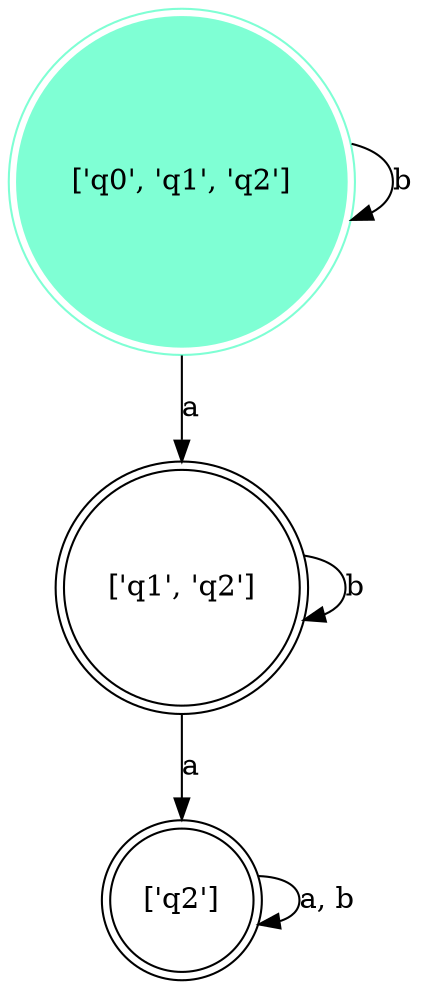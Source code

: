 // FSM
digraph {
	node [shape=doublecircle]
	"['q1', 'q2']"
	"['q2']"
	node [color=aquamarine shape=doublecircle style=filled]
	"['q0', 'q1', 'q2']"
	node [shape=circle]
	"['q0', 'q1', 'q2']" -> "['q1', 'q2']" [label=a]
	"['q0', 'q1', 'q2']" -> "['q0', 'q1', 'q2']" [label=b]
	"['q1', 'q2']" -> "['q2']" [label=a]
	"['q1', 'q2']" -> "['q1', 'q2']" [label=b]
	"['q2']" -> "['q2']" [label="a, b"]
}
